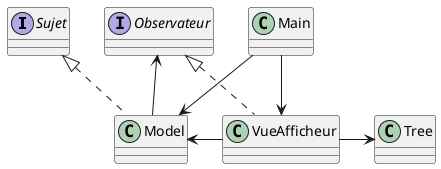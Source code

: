 @startuml
'https://plantuml.com/class-diagram

interface Sujet{}

interface Observateur{}

class VueAfficheur{}

class Tree{}

class Main{}

class Model{}

Sujet <|.. Model
Main --> Model
Model <- VueAfficheur
Observateur <-- Model
Observateur <|.. VueAfficheur
Main -> VueAfficheur
VueAfficheur -> Tree

@enduml
